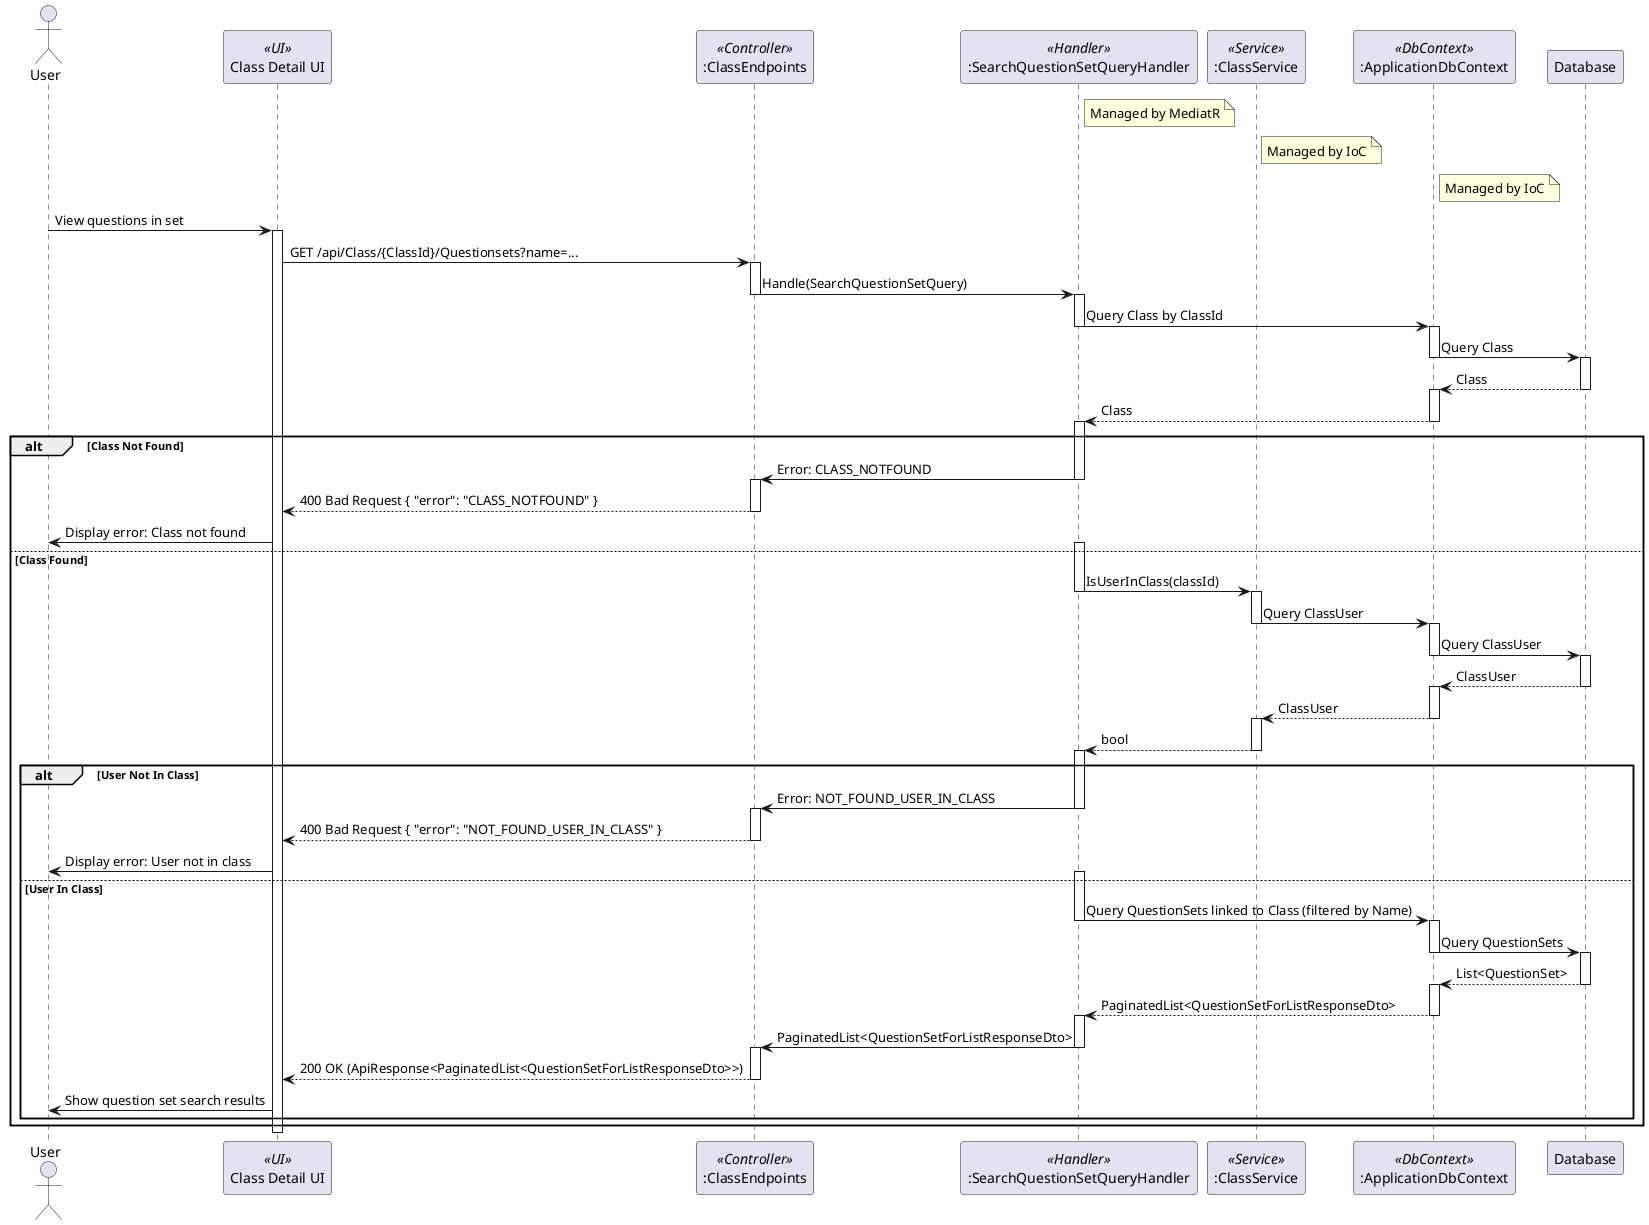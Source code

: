 @startuml
actor User
participant "Class Detail UI" as UI <<UI>>
participant ":ClassEndpoints" as ClassEndpoints <<Controller>>
participant ":SearchQuestionSetQueryHandler" as SearchQuestionSetQueryHandler <<Handler>>
participant ":ClassService" as ClassService <<Service>>
participant ":ApplicationDbContext" as ApplicationDbContext <<DbContext>>
participant Database

note right of SearchQuestionSetQueryHandler
  Managed by MediatR
end note

note right of ClassService
  Managed by IoC
end note

note right of ApplicationDbContext
  Managed by IoC
end note

User -> UI : View questions in set
activate UI
UI -> ClassEndpoints : GET /api/Class/{ClassId}/Questionsets?name=...
activate ClassEndpoints
ClassEndpoints -> SearchQuestionSetQueryHandler : Handle(SearchQuestionSetQuery)
deactivate ClassEndpoints
activate SearchQuestionSetQueryHandler
SearchQuestionSetQueryHandler -> ApplicationDbContext : Query Class by ClassId
deactivate SearchQuestionSetQueryHandler
activate ApplicationDbContext
ApplicationDbContext -> Database : Query Class
deactivate ApplicationDbContext
activate Database
Database --> ApplicationDbContext : Class
deactivate Database
activate ApplicationDbContext
ApplicationDbContext --> SearchQuestionSetQueryHandler : Class
deactivate ApplicationDbContext
activate SearchQuestionSetQueryHandler
alt Class Not Found
    SearchQuestionSetQueryHandler -> ClassEndpoints : Error: CLASS_NOTFOUND
    deactivate SearchQuestionSetQueryHandler
    activate ClassEndpoints
    ClassEndpoints --> UI : 400 Bad Request { "error": "CLASS_NOTFOUND" }
    deactivate ClassEndpoints
    UI -> User : Display error: Class not found
else Class Found
    activate SearchQuestionSetQueryHandler
    SearchQuestionSetQueryHandler -> ClassService : IsUserInClass(classId)
    deactivate SearchQuestionSetQueryHandler
    activate ClassService
    ClassService -> ApplicationDbContext : Query ClassUser
    deactivate ClassService
    activate ApplicationDbContext
    ApplicationDbContext -> Database : Query ClassUser
    deactivate ApplicationDbContext
    activate Database
    Database --> ApplicationDbContext : ClassUser
    deactivate Database
    activate ApplicationDbContext
    ApplicationDbContext --> ClassService : ClassUser
    deactivate ApplicationDbContext
    activate ClassService
    ClassService --> SearchQuestionSetQueryHandler : bool
    deactivate ClassService
    activate SearchQuestionSetQueryHandler
    alt User Not In Class
        SearchQuestionSetQueryHandler -> ClassEndpoints : Error: NOT_FOUND_USER_IN_CLASS
        deactivate SearchQuestionSetQueryHandler
        activate ClassEndpoints
        ClassEndpoints --> UI : 400 Bad Request { "error": "NOT_FOUND_USER_IN_CLASS" }
        deactivate ClassEndpoints
        UI -> User : Display error: User not in class
    else User In Class
        activate SearchQuestionSetQueryHandler
        SearchQuestionSetQueryHandler -> ApplicationDbContext : Query QuestionSets linked to Class (filtered by Name)
        deactivate SearchQuestionSetQueryHandler
        activate ApplicationDbContext
        ApplicationDbContext -> Database : Query QuestionSets
        deactivate ApplicationDbContext
        activate Database
        Database --> ApplicationDbContext : List<QuestionSet>
        deactivate Database
        activate ApplicationDbContext
        ApplicationDbContext --> SearchQuestionSetQueryHandler : PaginatedList<QuestionSetForListResponseDto>
        deactivate ApplicationDbContext
        activate SearchQuestionSetQueryHandler
        SearchQuestionSetQueryHandler -> ClassEndpoints : PaginatedList<QuestionSetForListResponseDto>
        deactivate SearchQuestionSetQueryHandler
        activate ClassEndpoints
        ClassEndpoints --> UI : 200 OK (ApiResponse<PaginatedList<QuestionSetForListResponseDto>>)
        deactivate ClassEndpoints
        UI -> User : Show question set search results
    end
end
deactivate UI

@enduml